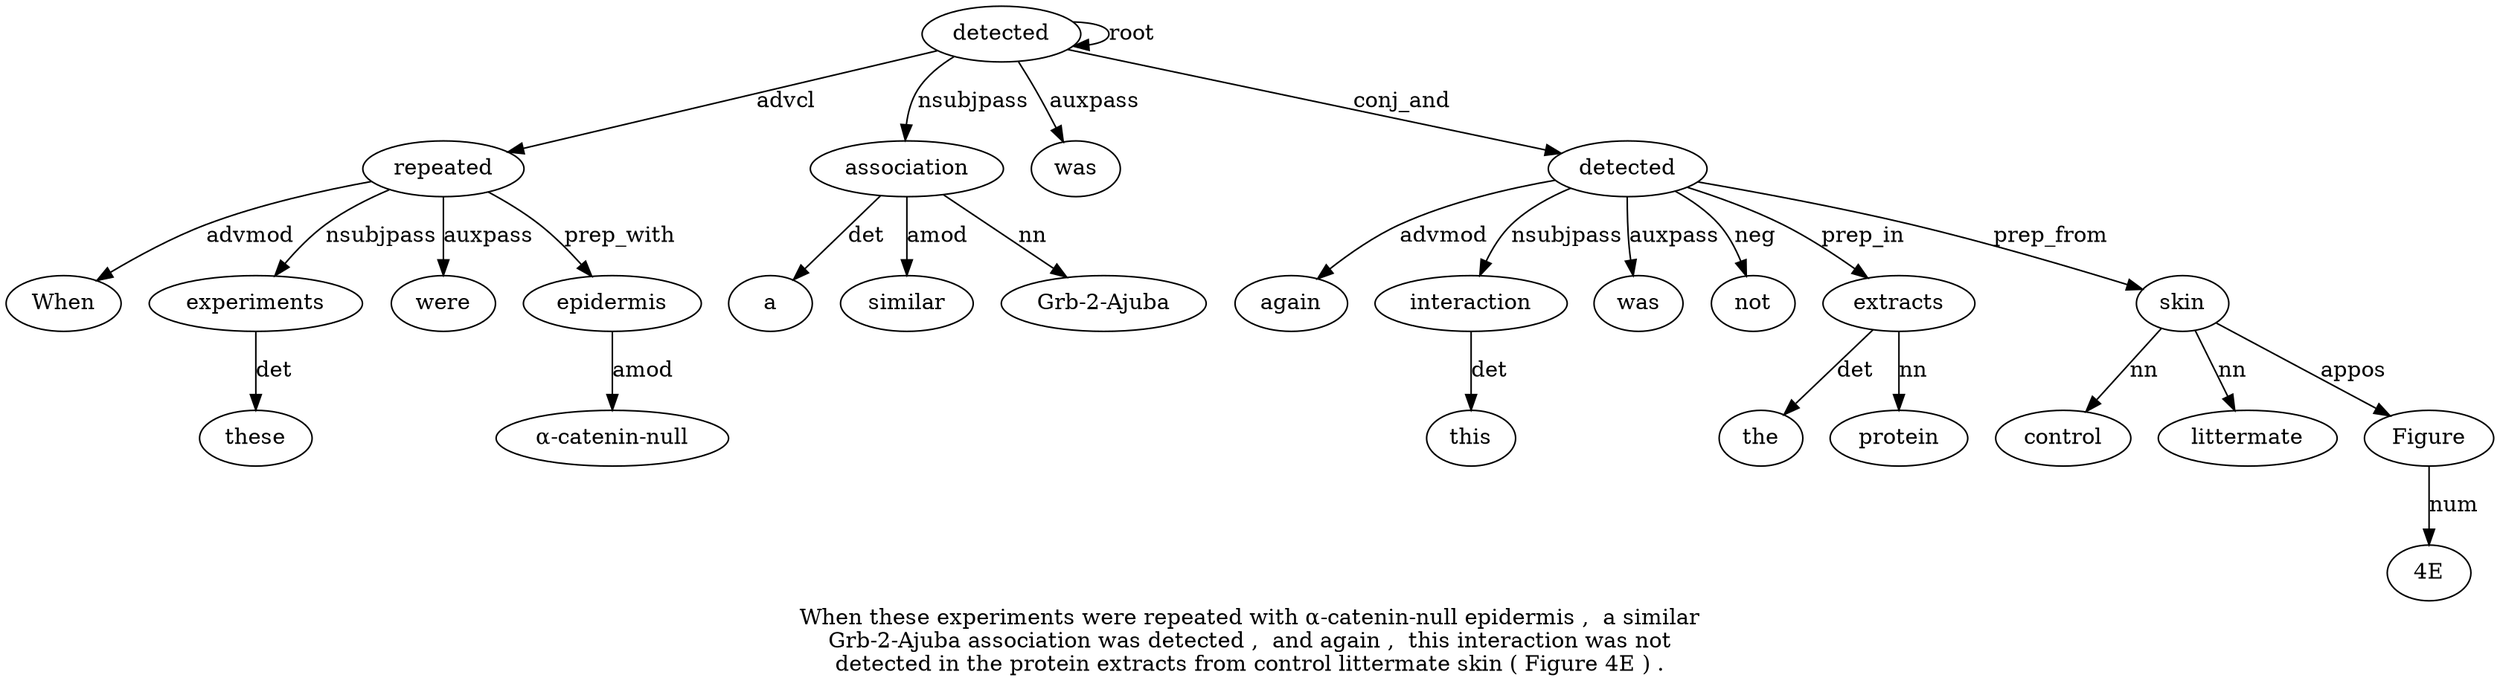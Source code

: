 digraph "When these experiments were repeated with α-catenin-null epidermis ,  a similar Grb-2-Ajuba association was detected ,  and again ,  this interaction was not detected in the protein extracts from control littermate skin ( Figure 4E ) ." {
label="When these experiments were repeated with α-catenin-null epidermis ,  a similar
Grb-2-Ajuba association was detected ,  and again ,  this interaction was not
detected in the protein extracts from control littermate skin ( Figure 4E ) .";
repeated5 [style=filled, fillcolor=white, label=repeated];
When1 [style=filled, fillcolor=white, label=When];
repeated5 -> When1  [label=advmod];
experiments3 [style=filled, fillcolor=white, label=experiments];
these2 [style=filled, fillcolor=white, label=these];
experiments3 -> these2  [label=det];
repeated5 -> experiments3  [label=nsubjpass];
were4 [style=filled, fillcolor=white, label=were];
repeated5 -> were4  [label=auxpass];
detected15 [style=filled, fillcolor=white, label=detected];
detected15 -> repeated5  [label=advcl];
epidermis8 [style=filled, fillcolor=white, label=epidermis];
"α-catenin-null7" [style=filled, fillcolor=white, label="α-catenin-null"];
epidermis8 -> "α-catenin-null7"  [label=amod];
repeated5 -> epidermis8  [label=prep_with];
association13 [style=filled, fillcolor=white, label=association];
a10 [style=filled, fillcolor=white, label=a];
association13 -> a10  [label=det];
similar11 [style=filled, fillcolor=white, label=similar];
association13 -> similar11  [label=amod];
"Grb-2-Ajuba1" [style=filled, fillcolor=white, label="Grb-2-Ajuba"];
association13 -> "Grb-2-Ajuba1"  [label=nn];
detected15 -> association13  [label=nsubjpass];
was14 [style=filled, fillcolor=white, label=was];
detected15 -> was14  [label=auxpass];
detected15 -> detected15  [label=root];
detected24 [style=filled, fillcolor=white, label=detected];
again18 [style=filled, fillcolor=white, label=again];
detected24 -> again18  [label=advmod];
interaction21 [style=filled, fillcolor=white, label=interaction];
this20 [style=filled, fillcolor=white, label=this];
interaction21 -> this20  [label=det];
detected24 -> interaction21  [label=nsubjpass];
was22 [style=filled, fillcolor=white, label=was];
detected24 -> was22  [label=auxpass];
not23 [style=filled, fillcolor=white, label=not];
detected24 -> not23  [label=neg];
detected15 -> detected24  [label=conj_and];
extracts28 [style=filled, fillcolor=white, label=extracts];
the26 [style=filled, fillcolor=white, label=the];
extracts28 -> the26  [label=det];
protein27 [style=filled, fillcolor=white, label=protein];
extracts28 -> protein27  [label=nn];
detected24 -> extracts28  [label=prep_in];
skin32 [style=filled, fillcolor=white, label=skin];
control30 [style=filled, fillcolor=white, label=control];
skin32 -> control30  [label=nn];
littermate31 [style=filled, fillcolor=white, label=littermate];
skin32 -> littermate31  [label=nn];
detected24 -> skin32  [label=prep_from];
Figure34 [style=filled, fillcolor=white, label=Figure];
skin32 -> Figure34  [label=appos];
"4E35" [style=filled, fillcolor=white, label="4E"];
Figure34 -> "4E35"  [label=num];
}
